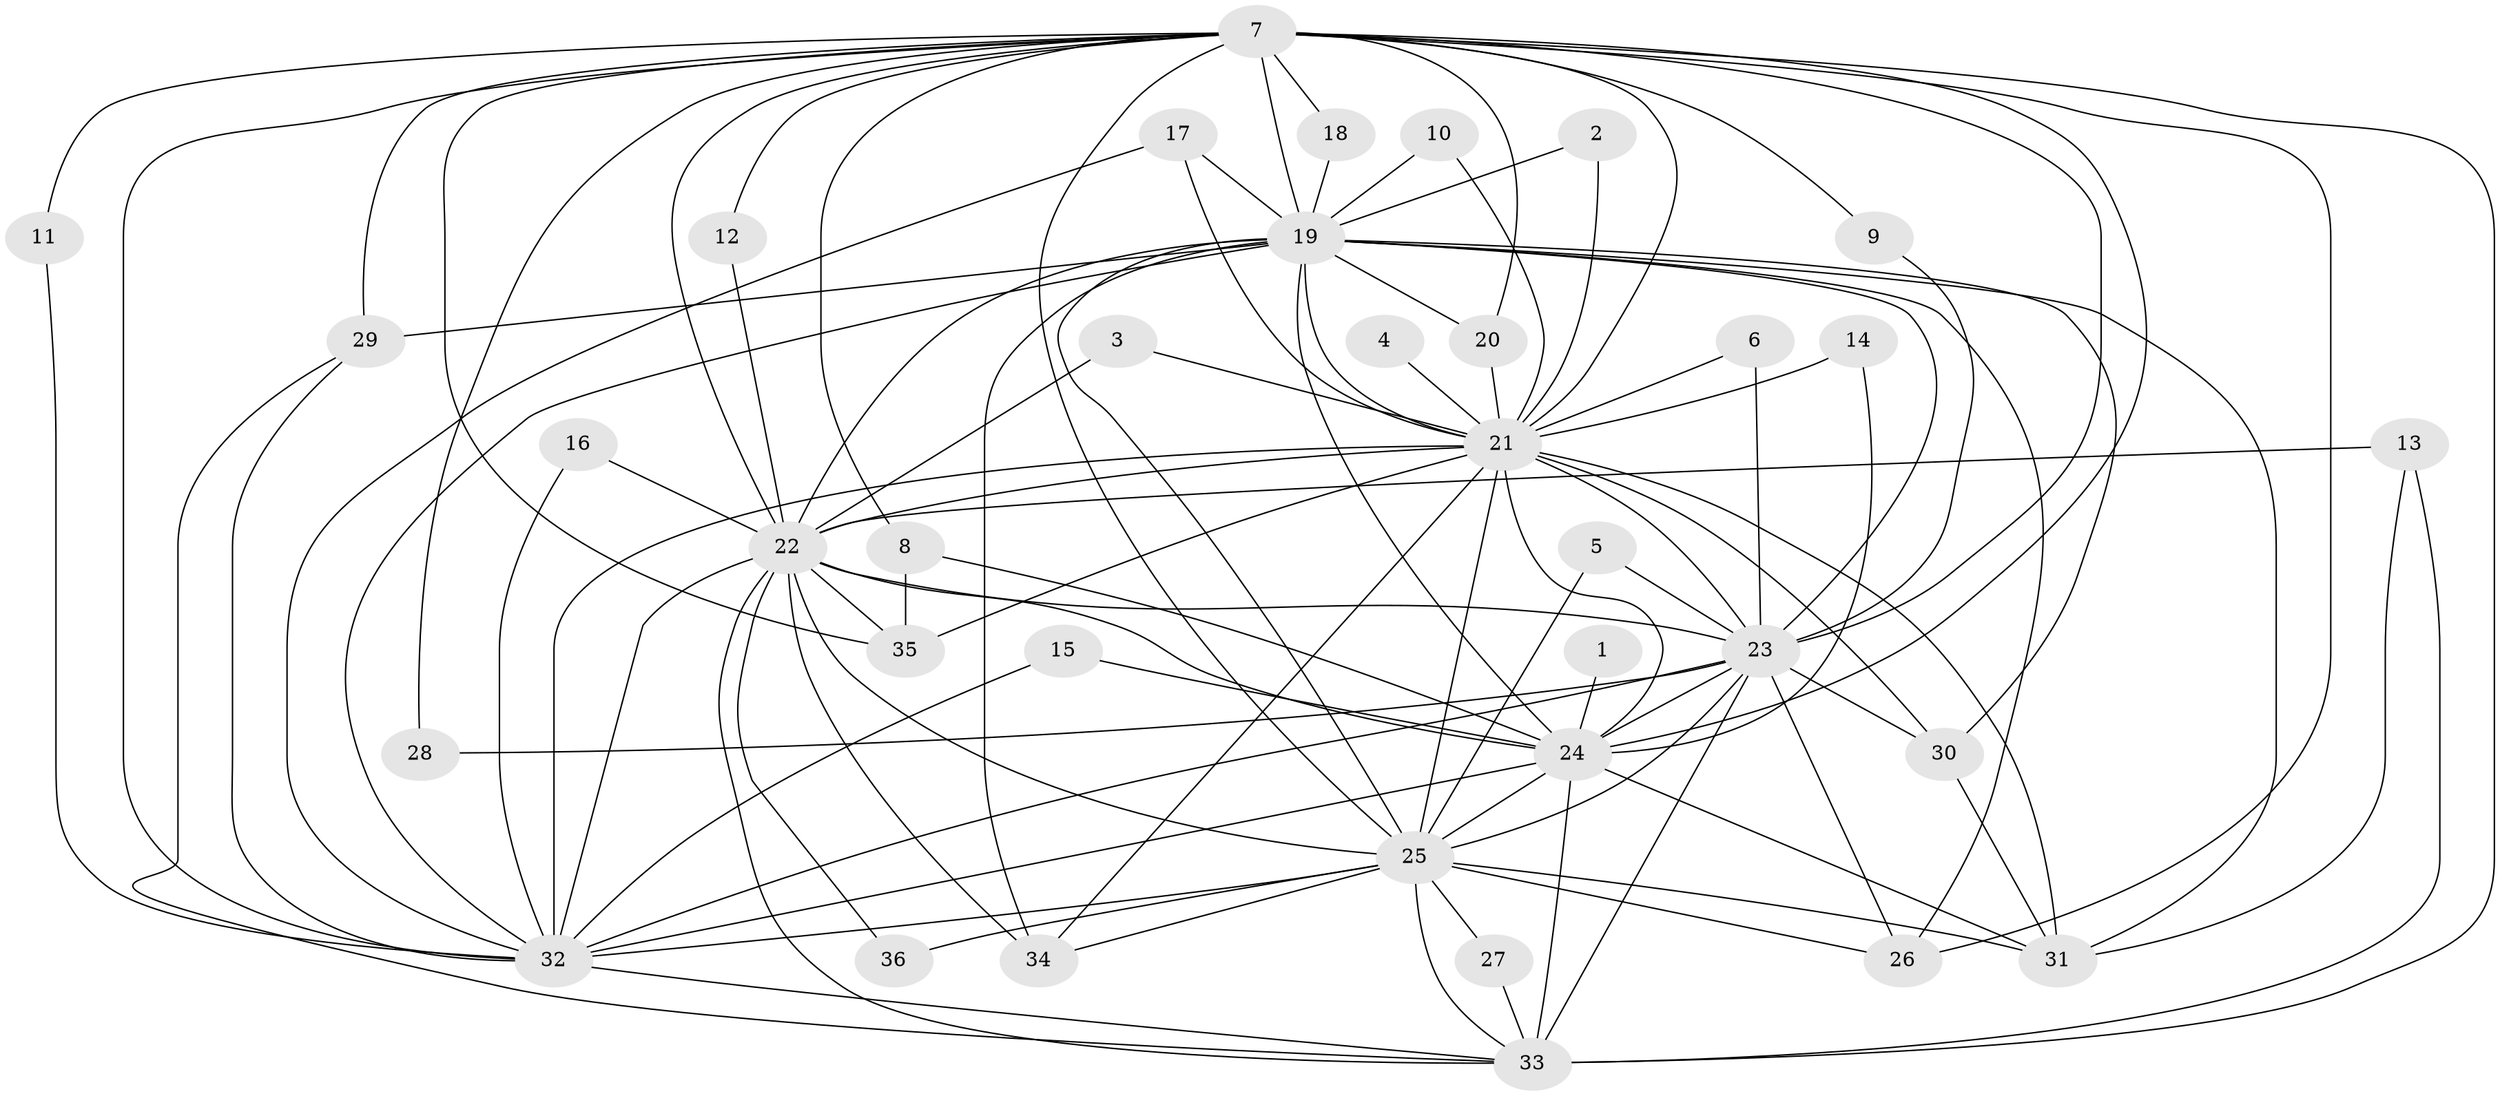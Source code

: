 // original degree distribution, {19: 0.027777777777777776, 13: 0.013888888888888888, 17: 0.027777777777777776, 21: 0.013888888888888888, 18: 0.013888888888888888, 16: 0.027777777777777776, 20: 0.013888888888888888, 6: 0.013888888888888888, 4: 0.06944444444444445, 2: 0.5, 7: 0.013888888888888888, 3: 0.2638888888888889}
// Generated by graph-tools (version 1.1) at 2025/25/03/09/25 03:25:48]
// undirected, 36 vertices, 101 edges
graph export_dot {
graph [start="1"]
  node [color=gray90,style=filled];
  1;
  2;
  3;
  4;
  5;
  6;
  7;
  8;
  9;
  10;
  11;
  12;
  13;
  14;
  15;
  16;
  17;
  18;
  19;
  20;
  21;
  22;
  23;
  24;
  25;
  26;
  27;
  28;
  29;
  30;
  31;
  32;
  33;
  34;
  35;
  36;
  1 -- 24 [weight=1.0];
  2 -- 19 [weight=1.0];
  2 -- 21 [weight=1.0];
  3 -- 21 [weight=1.0];
  3 -- 22 [weight=1.0];
  4 -- 21 [weight=1.0];
  5 -- 23 [weight=1.0];
  5 -- 25 [weight=1.0];
  6 -- 21 [weight=1.0];
  6 -- 23 [weight=1.0];
  7 -- 8 [weight=1.0];
  7 -- 9 [weight=1.0];
  7 -- 11 [weight=1.0];
  7 -- 12 [weight=1.0];
  7 -- 18 [weight=1.0];
  7 -- 19 [weight=2.0];
  7 -- 20 [weight=1.0];
  7 -- 21 [weight=5.0];
  7 -- 22 [weight=3.0];
  7 -- 23 [weight=3.0];
  7 -- 24 [weight=2.0];
  7 -- 25 [weight=2.0];
  7 -- 26 [weight=1.0];
  7 -- 28 [weight=1.0];
  7 -- 29 [weight=2.0];
  7 -- 32 [weight=2.0];
  7 -- 33 [weight=1.0];
  7 -- 35 [weight=1.0];
  8 -- 24 [weight=1.0];
  8 -- 35 [weight=1.0];
  9 -- 23 [weight=1.0];
  10 -- 19 [weight=1.0];
  10 -- 21 [weight=2.0];
  11 -- 32 [weight=1.0];
  12 -- 22 [weight=1.0];
  13 -- 22 [weight=1.0];
  13 -- 31 [weight=1.0];
  13 -- 33 [weight=1.0];
  14 -- 21 [weight=1.0];
  14 -- 24 [weight=1.0];
  15 -- 24 [weight=1.0];
  15 -- 32 [weight=1.0];
  16 -- 22 [weight=1.0];
  16 -- 32 [weight=1.0];
  17 -- 19 [weight=1.0];
  17 -- 21 [weight=1.0];
  17 -- 32 [weight=1.0];
  18 -- 19 [weight=1.0];
  19 -- 20 [weight=1.0];
  19 -- 21 [weight=2.0];
  19 -- 22 [weight=1.0];
  19 -- 23 [weight=1.0];
  19 -- 24 [weight=2.0];
  19 -- 25 [weight=1.0];
  19 -- 26 [weight=1.0];
  19 -- 29 [weight=1.0];
  19 -- 30 [weight=1.0];
  19 -- 31 [weight=1.0];
  19 -- 32 [weight=2.0];
  19 -- 34 [weight=1.0];
  20 -- 21 [weight=1.0];
  21 -- 22 [weight=2.0];
  21 -- 23 [weight=2.0];
  21 -- 24 [weight=2.0];
  21 -- 25 [weight=3.0];
  21 -- 30 [weight=1.0];
  21 -- 31 [weight=2.0];
  21 -- 32 [weight=4.0];
  21 -- 34 [weight=1.0];
  21 -- 35 [weight=1.0];
  22 -- 23 [weight=1.0];
  22 -- 24 [weight=1.0];
  22 -- 25 [weight=1.0];
  22 -- 32 [weight=1.0];
  22 -- 33 [weight=1.0];
  22 -- 34 [weight=1.0];
  22 -- 35 [weight=1.0];
  22 -- 36 [weight=1.0];
  23 -- 24 [weight=1.0];
  23 -- 25 [weight=1.0];
  23 -- 26 [weight=1.0];
  23 -- 28 [weight=1.0];
  23 -- 30 [weight=1.0];
  23 -- 32 [weight=1.0];
  23 -- 33 [weight=1.0];
  24 -- 25 [weight=1.0];
  24 -- 31 [weight=1.0];
  24 -- 32 [weight=1.0];
  24 -- 33 [weight=2.0];
  25 -- 26 [weight=1.0];
  25 -- 27 [weight=1.0];
  25 -- 31 [weight=1.0];
  25 -- 32 [weight=2.0];
  25 -- 33 [weight=1.0];
  25 -- 34 [weight=1.0];
  25 -- 36 [weight=1.0];
  27 -- 33 [weight=1.0];
  29 -- 32 [weight=1.0];
  29 -- 33 [weight=1.0];
  30 -- 31 [weight=1.0];
  32 -- 33 [weight=1.0];
}

